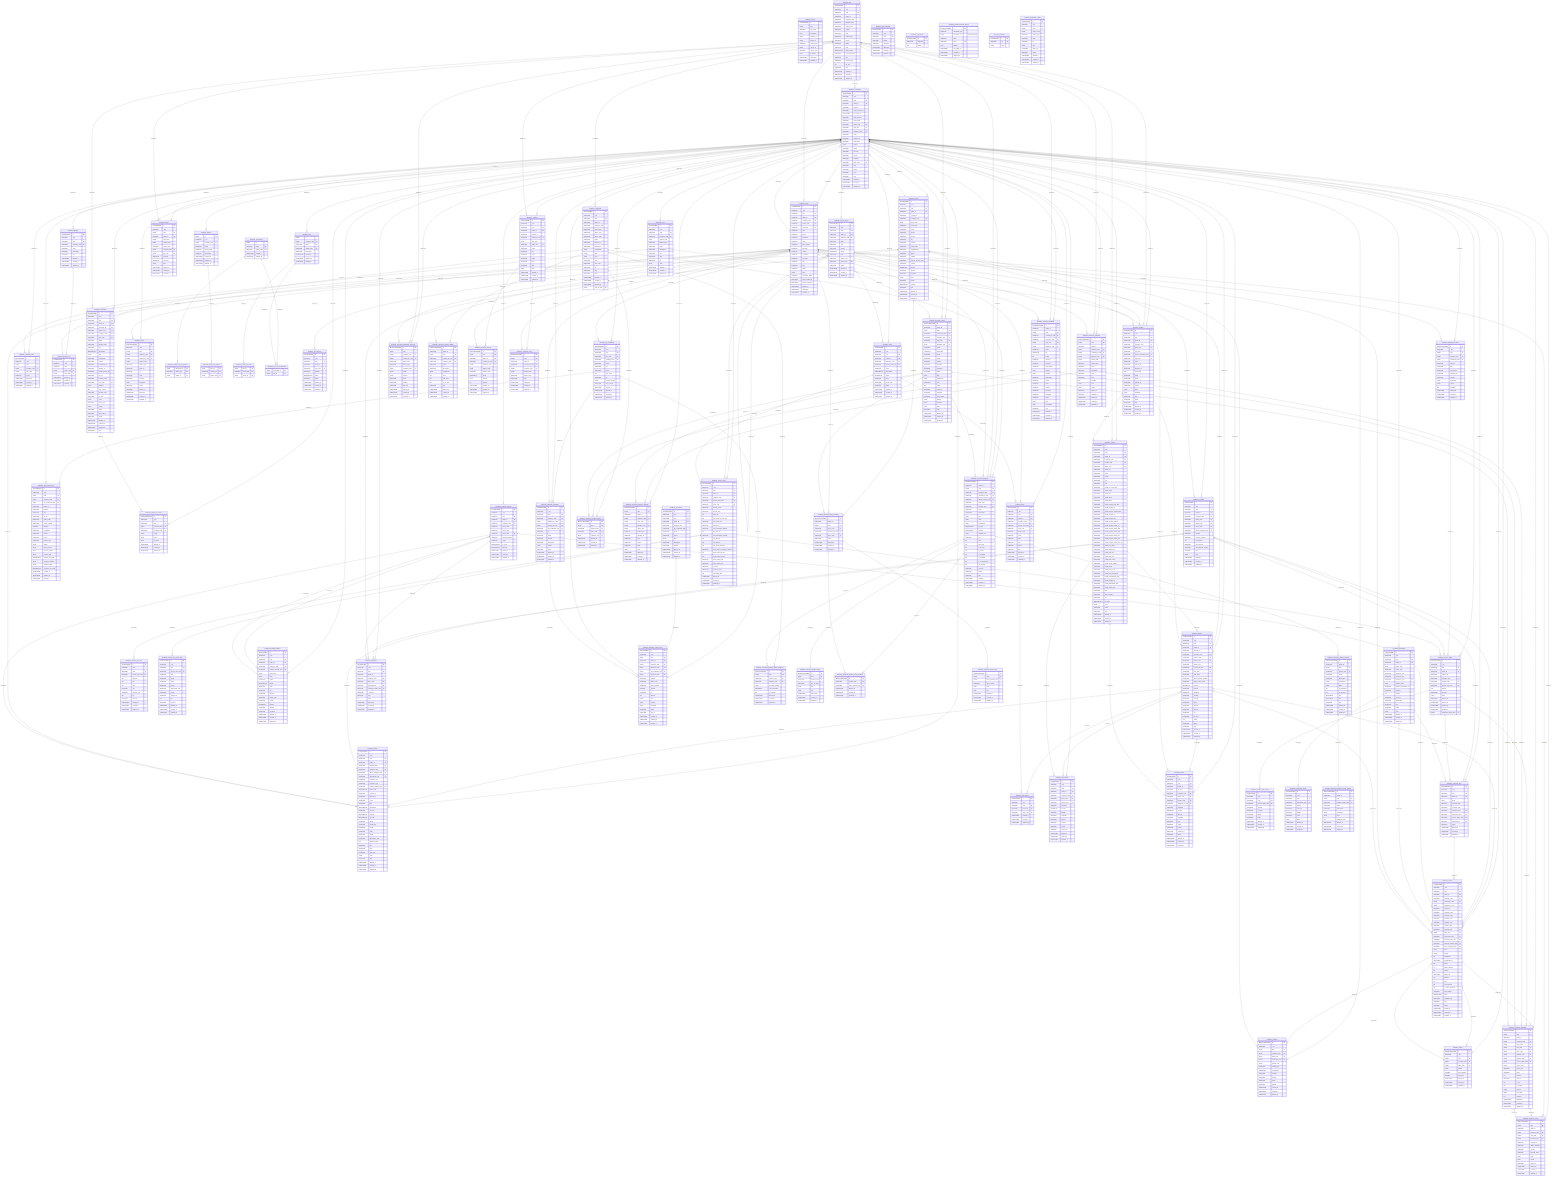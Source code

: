 erDiagram

  fleetbase_activity {
    INTUNSIGNED id PK
    CHAR uuid
    VARCHAR log_name
    TEXT description
    CHAR company_id
    CHAR subject_id
    VARCHAR subject_type
    CHAR causer_id
    VARCHAR causer_type
    TEXT properties
    TIMESTAMP created_at
    TIMESTAMP updated_at
  }

  fleetbase_api_credentials {
    INTUNSIGNED id PK
    VARCHAR _key
    VARCHAR uuid UK
    VARCHAR user_uuid FK
    VARCHAR company_uuid FK
    VARCHAR name
    VARCHAR key
    VARCHAR secret
    INT test_mode
    VARCHAR api
    JSON browser_origins
    DATETIME last_used_at
    DATETIME expires_at
    TIMESTAMP deleted_at
    TIMESTAMP created_at
    TIMESTAMP updated_at
  }

  fleetbase_api_events {
    INTUNSIGNED id PK
    VARCHAR _key
    VARCHAR uuid UK
    VARCHAR public_id UK
    VARCHAR company_uuid
    VARCHAR api_credential_uuid
    VARCHAR event
    VARCHAR source
    JSON data
    VARCHAR description
    VARCHAR method
    TIMESTAMP deleted_at
    TIMESTAMP created_at
    TIMESTAMP updated_at
  }

  fleetbase_api_request_logs {
    INTUNSIGNED id PK
    VARCHAR _key
    CHAR uuid UK
    CHAR company_uuid FK
    CHAR api_credential_uuid FK
    VARCHAR public_id
    VARCHAR method
    VARCHAR path
    VARCHAR full_url
    VARCHAR status_code
    VARCHAR reason_phrase
    DECIMAL duration
    VARCHAR ip_address
    VARCHAR version
    VARCHAR source
    VARCHAR content_type
    JSON related
    JSON query_params
    JSON request_headers
    JSON request_body
    MEDIUMTEXT request_raw_body
    JSON response_headers
    JSON response_body
    MEDIUMTEXT response_raw_body
    TIMESTAMP created_at
    TIMESTAMP updated_at
    TIMESTAMP deleted_at
  }

  fleetbase_categories {
    INTUNSIGNED id PK
    VARCHAR _key
    VARCHAR uuid UK
    VARCHAR public_id
    VARCHAR company_uuid
    VARCHAR parent_uuid
    VARCHAR owner_uuid
    VARCHAR owner_type
    VARCHAR name
    VARCHAR internal_id
    VARCHAR description
    JSON translations
    JSON tags
    JSON meta
    VARCHAR icon
    VARCHAR icon_color
    VARCHAR for
    VARCHAR slug
    VARCHAR order
    TIMESTAMP deleted_at
    TIMESTAMP created_at
    TIMESTAMP updated_at
    CHAR icon_file_uuid FK
  }

  fleetbase_companies {
    INTUNSIGNED id PK
    VARCHAR _key
    VARCHAR uuid UK
    VARCHAR public_id UK
    VARCHAR stripe_id
    VARCHAR stripe_connect_id
    TIMESTAMP trial_ends_at
    VARCHAR card_last_four
    VARCHAR card_brand
    VARCHAR owner_uuid FK
    VARCHAR logo_uuid FK
    VARCHAR backdrop_uuid FK
    VARCHAR name
    VARCHAR website_url
    VARCHAR description
    JSON options
    VARCHAR phone
    VARCHAR currency
    VARCHAR country
    VARCHAR timezone
    VARCHAR place_uuid FK
    VARCHAR plan
    VARCHAR status
    VARCHAR type
    VARCHAR slug
    TIMESTAMP deleted_at
    TIMESTAMP created_at
    TIMESTAMP updated_at
  }

  fleetbase_company_users {
    INTUNSIGNED id PK
    VARCHAR _key
    CHAR uuid UK
    CHAR company_uuid FK
    CHAR user_uuid FK
    VARCHAR status
    TIMESTAMP deleted_at
    TIMESTAMP created_at
    TIMESTAMP updated_at
  }

  fleetbase_contacts {
    INTUNSIGNED id PK
    VARCHAR _key
    VARCHAR uuid UK
    VARCHAR public_id UK
    VARCHAR internal_id
    VARCHAR company_uuid FK
    CHAR user_uuid
    VARCHAR photo_uuid FK
    VARCHAR name
    VARCHAR title
    VARCHAR email
    VARCHAR phone
    VARCHAR type
    VARCHAR slug
    JSON meta
    TIMESTAMP deleted_at
    TIMESTAMP created_at
    TIMESTAMP updated_at
  }

  fleetbase_drivers {
    INTUNSIGNED id PK
    VARCHAR _key
    VARCHAR uuid UK
    VARCHAR public_id UK
    VARCHAR internal_id
    VARCHAR company_uuid FK
    VARCHAR vehicle_uuid FK
    VARCHAR vendor_uuid FK
    VARCHAR vendor_type
    VARCHAR current_job_uuid FK
    VARCHAR user_uuid FK
    VARCHAR auth_token
    VARCHAR drivers_license_number
    VARCHAR signup_token_used
    GEOMETRY location
    VARCHAR latitude
    VARCHAR longitude
    VARCHAR heading
    VARCHAR bearing
    VARCHAR speed
    VARCHAR altitude
    VARCHAR country
    VARCHAR city
    VARCHAR currency
    INT online
    VARCHAR status
    VARCHAR slug
    TIMESTAMP deleted_at
    TIMESTAMP created_at
    TIMESTAMP updated_at
  }

  fleetbase_entities {
    INTUNSIGNED id PK
    VARCHAR _key
    VARCHAR uuid UK
    VARCHAR public_id UK
    VARCHAR payload_uuid FK
    VARCHAR company_uuid FK
    VARCHAR driver_assigned_uuid FK
    VARCHAR destination_uuid FK
    VARCHAR customer_uuid
    VARCHAR customer_type
    VARCHAR tracking_number_uuid FK
    MEDIUMTEXT photo_uuid
    VARCHAR _import_id
    VARCHAR internal_id
    VARCHAR name
    VARCHAR type
    MEDIUMTEXT description
    VARCHAR currency
    MEDIUMTEXT barcode
    MEDIUMTEXT qr_code
    VARCHAR weight
    VARCHAR weight_unit
    VARCHAR length
    VARCHAR width
    VARCHAR height
    VARCHAR dimensions_unit
    INT declared_value
    VARCHAR sku
    VARCHAR price
    VARCHAR sale_price
    JSON meta
    VARCHAR slug
    TIMESTAMP deleted_at
    TIMESTAMP created_at
    TIMESTAMP updated_at
  }

  fleetbase_extension_installs {
    BIGINTUNSIGNED id PK
    VARCHAR _key
    VARCHAR uuid UK
    CHAR extension_uuid FK
    VARCHAR company_uuid FK
    JSON config
    JSON meta
    JSON overwrite
    TIMESTAMP deleted_at
    TIMESTAMP created_at
    TIMESTAMP updated_at
  }

  fleetbase_extensions {
    INTUNSIGNED id PK
    VARCHAR _key
    VARCHAR uuid UK
    VARCHAR public_id UK
    VARCHAR extension_id UK
    VARCHAR author_uuid FK
    VARCHAR category_uuid FK
    VARCHAR type_uuid FK
    VARCHAR name
    VARCHAR display_name
    VARCHAR key
    MEDIUMTEXT description
    JSON tags
    VARCHAR namespace
    VARCHAR version
    VARCHAR component_url
    VARCHAR website_url
    VARCHAR privacy_policy_url
    VARCHAR tos_url
    VARCHAR contact_email
    VARCHAR icon_uuid FK
    JSON domains
    BIT core_service
    VARCHAR internal_route
    VARCHAR fa_icon
    JSON meta
    VARCHAR meta_type
    JSON config
    VARCHAR secret
    VARCHAR client_token
    VARCHAR status
    TIMESTAMP deleted_at
    TIMESTAMP created_at
    TIMESTAMP updated_at
    VARCHAR slug
  }

  fleetbase_files {
    INTUNSIGNED id PK
    VARCHAR _key
    VARCHAR uuid UK
    VARCHAR public_id
    VARCHAR company_uuid
    VARCHAR uploader_uuid
    VARCHAR subject_uuid
    VARCHAR caption
    LONGTEXT path
    VARCHAR subject_type
    VARCHAR bucket
    VARCHAR folder
    VARCHAR etag
    MEDIUMTEXT data_params
    VARCHAR original_filename
    VARCHAR type
    VARCHAR content_type
    INT file_size
    VARCHAR slug
    TIMESTAMP deleted_at
    TIMESTAMP created_at
    TIMESTAMP updated_at
  }

  fleetbase_fleet_drivers {
    INTUNSIGNED id PK
    VARCHAR _key
    VARCHAR uuid UK
    VARCHAR fleet_uuid FK
    VARCHAR driver_uuid FK
    TIMESTAMP deleted_at
    TIMESTAMP created_at
    TIMESTAMP updated_at
  }

  fleetbase_fleets {
    INTUNSIGNED id PK
    VARCHAR _key
    VARCHAR uuid UK
    VARCHAR public_id UK
    VARCHAR company_uuid FK
    VARCHAR service_area_uuid FK
    VARCHAR zone_uuid FK
    VARCHAR image_uuid
    VARCHAR name
    VARCHAR color
    VARCHAR task
    VARCHAR status
    VARCHAR slug
    TIMESTAMP deleted_at
    TIMESTAMP created_at
    TIMESTAMP updated_at
  }

  fleetbase_fuel_reports {
    INTUNSIGNED id PK
    VARCHAR _key
    VARCHAR uuid UK
    VARCHAR public_id UK
    VARCHAR company_uuid FK
    VARCHAR driver_uuid FK
    VARCHAR vehicle_uuid FK
    VARCHAR odometer
    GEOMETRY location
    VARCHAR latitude
    VARCHAR longitude
    VARCHAR amount
    VARCHAR currency
    VARCHAR volume
    VARCHAR metric_unit
    TIMESTAMP deleted_at
    TIMESTAMP created_at
    TIMESTAMP updated_at
  }

  fleetbase_group_users {
    INTUNSIGNED id PK
    VARCHAR _key
    VARCHAR uuid UK
    CHAR group_uuid FK
    CHAR user_uuid FK
    TIMESTAMP deleted_at
    TIMESTAMP created_at
    TIMESTAMP updated_at
  }

  fleetbase_groups {
    INTUNSIGNED id PK
    VARCHAR _key
    VARCHAR uuid UK
    VARCHAR company_uuid FK
    VARCHAR name
    VARCHAR description
    VARCHAR slug
    TIMESTAMP deleted_at
    TIMESTAMP created_at
    TIMESTAMP updated_at
  }

  fleetbase_integrated_vendors {
    BIGINTUNSIGNED id PK
    VARCHAR _key
    CHAR uuid UK
    CHAR company_uuid FK
    CHAR created_by_uuid FK
    VARCHAR public_id
    VARCHAR host
    VARCHAR namespace
    VARCHAR webhook_url
    VARCHAR provider
    JSON credentials
    JSON options
    BIT sandbox
    TIMESTAMP deleted_at
    TIMESTAMP created_at
    TIMESTAMP updated_at
  }

  fleetbase_invites {
    BIGINTUNSIGNED id PK
    VARCHAR _key
    CHAR uuid UK
    CHAR company_uuid FK
    CHAR created_by_uuid FK
    CHAR subject_uuid
    VARCHAR subject_type
    VARCHAR public_id
    VARCHAR uri
    VARCHAR code
    VARCHAR protocol
    JSON recipients
    VARCHAR reason
    DATETIME expires_at
    TIMESTAMP deleted_at
    TIMESTAMP created_at
    TIMESTAMP updated_at
  }

  fleetbase_issues {
    INTUNSIGNED id PK
    VARCHAR _key
    VARCHAR uuid UK
    VARCHAR public_id UK
    VARCHAR issue_id UK
    VARCHAR company_uuid FK
    VARCHAR driver_uuid FK
    VARCHAR vehicle_uuid FK
    VARCHAR assigned_to_uuid FK
    VARCHAR odometer
    GEOMETRY location
    VARCHAR latitude
    VARCHAR longitude
    VARCHAR type
    VARCHAR report
    VARCHAR priority
    DATETIME resolved_at
    VARCHAR status
    TIMESTAMP deleted_at
    TIMESTAMP created_at
    TIMESTAMP updated_at
  }

  fleetbase_login_attempts {
    INTUNSIGNED id PK
    VARCHAR _key
    VARCHAR uuid UK
    VARCHAR identity
    VARCHAR password
    TIMESTAMP deleted_at
    TIMESTAMP created_at
    TIMESTAMP updated_at
  }

  fleetbase_migrations {
    INTUNSIGNED id PK
    VARCHAR migration
    INT batch
  }

  fleetbase_model_has_permissions {
    CHAR permission_id PK
    VARCHAR model_type PK
    CHAR model_id PK
  }

  fleetbase_model_has_policies {
    CHAR policy_id PK
    VARCHAR model_type PK
    CHAR model_uuid PK
  }

  fleetbase_model_has_roles {
    CHAR role_id PK
    VARCHAR model_type PK
    CHAR model_id PK
  }

  fleetbase_orders {
    INTUNSIGNED id PK
    VARCHAR _key
    VARCHAR uuid UK
    VARCHAR public_id UK
    VARCHAR company_uuid FK
    CHAR created_by_uuid FK
    CHAR updated_by_uuid FK
    VARCHAR internal_id
    VARCHAR customer_uuid
    VARCHAR customer_type
    VARCHAR facilitator_uuid
    VARCHAR facilitator_type
    VARCHAR session_uuid
    VARCHAR payload_uuid FK
    CHAR route_uuid FK
    VARCHAR transaction_uuid FK
    VARCHAR purchase_rate_uuid FK
    VARCHAR tracking_number_uuid FK
    VARCHAR driver_assigned_uuid FK
    JSON meta
    JSON options
    BIT dispatched
    DATETIME dispatched_at
    BIT adhoc
    INT adhoc_distance
    BIT started
    DATETIME started_at
    INT distance
    INT time
    BIT pod_required
    BIT is_route_optimized
    VARCHAR pod_method
    MEDIUMTEXT notes
    DATETIME scheduled_at
    VARCHAR type
    VARCHAR status
    TIMESTAMP deleted_at
    TIMESTAMP created_at
    TIMESTAMP updated_at
  }

  fleetbase_payloads {
    INTUNSIGNED id PK
    VARCHAR _key
    VARCHAR uuid UK
    VARCHAR public_id UK
    VARCHAR company_uuid FK
    VARCHAR pickup_uuid FK
    VARCHAR dropoff_uuid FK
    VARCHAR return_uuid FK
    VARCHAR current_waypoint_uuid FK
    VARCHAR provider
    VARCHAR payment_method
    INT cod_amount
    VARCHAR cod_currency
    VARCHAR cod_payment_method
    VARCHAR type
    JSON meta
    TIMESTAMP deleted_at
    TIMESTAMP created_at
    TIMESTAMP updated_at
  }

  fleetbase_permissions {
    CHAR id
    VARCHAR name UK
    VARCHAR guard_name UK
    TIMESTAMP created_at
    TIMESTAMP updated_at
  }

  fleetbase_personal_access_tokens {
    BIGINTUNSIGNED id PK
    VARCHAR tokenable_type
    CHAR tokenable_id "(DC2Type:guid)"
    VARCHAR name
    VARCHAR token UK
    TEXT abilities
    TIMESTAMP last_used_at
    TIMESTAMP created_at
    TIMESTAMP updated_at
  }

  fleetbase_places {
    INTUNSIGNED id PK
    VARCHAR _key
    VARCHAR uuid UK
    VARCHAR public_id UK
    VARCHAR _import_id
    VARCHAR company_uuid FK
    CHAR owner_uuid
    VARCHAR owner_type
    VARCHAR name
    VARCHAR street1
    VARCHAR street2
    VARCHAR city
    VARCHAR province
    VARCHAR postal_code
    VARCHAR neighborhood
    VARCHAR district
    VARCHAR building
    VARCHAR security_access_code
    VARCHAR country
    GEOMETRY location
    VARCHAR latitude
    VARCHAR longitude
    JSON meta
    VARCHAR phone
    MEDIUMTEXT remarks
    VARCHAR type
    TIMESTAMP deleted_at
    TIMESTAMP created_at
    TIMESTAMP updated_at
  }

  fleetbase_policies {
    CHAR id PK
    VARCHAR _key
    CHAR company_uuid FK
    VARCHAR name
    VARCHAR guard_name
    VARCHAR description
    TIMESTAMP created_at
    TIMESTAMP updated_at
    TIMESTAMP deleted_at
  }

  fleetbase_positions {
    BIGINTUNSIGNED id PK
    VARCHAR _key
    CHAR uuid UK
    CHAR company_uuid FK
    CHAR order_uuid FK
    CHAR destination_uuid FK
    CHAR subject_uuid
    VARCHAR subject_type
    GEOMETRY coordinates
    VARCHAR heading
    VARCHAR bearing
    VARCHAR speed
    VARCHAR altitude
    TIMESTAMP created_at
    TIMESTAMP updated_at
    TIMESTAMP deleted_at
  }

  fleetbase_proofs {
    INTUNSIGNED id PK
    VARCHAR _key
    CHAR uuid UK
    VARCHAR public_id UK
    CHAR order_uuid
    CHAR subject_uuid
    VARCHAR subject_type
    CHAR company_uuid FK
    CHAR file_uuid FK
    LONGTEXT remarks
    LONGTEXT raw_data
    JSON data
    TIMESTAMP deleted_at
    TIMESTAMP created_at
    TIMESTAMP updated_at
  }

  fleetbase_purchase_rates {
    INTUNSIGNED id PK
    VARCHAR _key
    VARCHAR uuid UK
    VARCHAR public_id UK
    JSON meta
    VARCHAR customer_uuid
    VARCHAR customer_type
    VARCHAR company_uuid FK
    VARCHAR transaction_uuid FK
    VARCHAR service_quote_uuid FK
    VARCHAR payload_uuid FK
    VARCHAR status
    TIMESTAMP deleted_at
    TIMESTAMP created_at
    TIMESTAMP updated_at
  }

  fleetbase_role_has_permissions {
    CHAR permission_id PK
    CHAR role_id PK
  }

  fleetbase_roles {
    CHAR id
    CHAR company_uuid FK
    VARCHAR name UK
    VARCHAR guard_name UK
    VARCHAR description
    TIMESTAMP created_at
    TIMESTAMP updated_at
    TIMESTAMP deleted_at
  }

  fleetbase_routes {
    BIGINTUNSIGNED id PK
    VARCHAR _key
    CHAR uuid UK
    CHAR company_uuid FK
    CHAR order_uuid FK
    JSON details
    DOUBLE total_distance
    DOUBLE total_time
    TIMESTAMP deleted_at
    TIMESTAMP created_at
    TIMESTAMP updated_at
  }

  fleetbase_service_areas {
    INTUNSIGNED id PK
    VARCHAR _key
    VARCHAR uuid UK
    VARCHAR public_id UK
    VARCHAR company_uuid FK
    VARCHAR name
    VARCHAR type
    VARCHAR country
    GEOMETRY border
    VARCHAR color
    VARCHAR stroke_color
    VARCHAR parent_uuid FK
    VARCHAR status
    TIMESTAMP deleted_at
    TIMESTAMP created_at
    TIMESTAMP updated_at
  }

  fleetbase_service_quote_items {
    INTUNSIGNED id PK
    VARCHAR _key
    VARCHAR uuid UK
    VARCHAR service_quote_uuid FK
    VARCHAR amount
    VARCHAR currency
    VARCHAR details
    VARCHAR code
    TIMESTAMP deleted_at
    TIMESTAMP created_at
    TIMESTAMP updated_at
  }

  fleetbase_service_quotes {
    INTUNSIGNED id PK
    VARCHAR _key
    VARCHAR uuid UK
    VARCHAR public_id UK
    VARCHAR request_id
    VARCHAR company_uuid FK
    VARCHAR payload_uuid FK
    VARCHAR service_rate_uuid FK
    INT amount
    VARCHAR currency
    JSON meta
    VARCHAR expired_at
    TIMESTAMP deleted_at
    TIMESTAMP created_at
    TIMESTAMP updated_at
    CHAR integrated_vendor_uuid FK
  }

  fleetbase_service_rate_fees {
    INTUNSIGNED id PK
    VARCHAR _key
    VARCHAR uuid UK
    VARCHAR service_rate_uuid FK
    INT distance
    INT min
    INT max
    VARCHAR unit
    VARCHAR distance_unit
    INT fee
    VARCHAR currency
    TIMESTAMP deleted_at
    TIMESTAMP created_at
    TIMESTAMP updated_at
  }

  fleetbase_service_rate_parcel_fees {
    INTUNSIGNED id PK
    VARCHAR _key
    VARCHAR uuid UK
    VARCHAR service_rate_uuid FK
    VARCHAR size
    VARCHAR length
    VARCHAR width
    VARCHAR height
    VARCHAR dimensions_unit
    VARCHAR weight
    VARCHAR weight_unit
    INT fee
    VARCHAR currency
    TIMESTAMP deleted_at
    TIMESTAMP created_at
    TIMESTAMP updated_at
  }

  fleetbase_service_rates {
    INTUNSIGNED id PK
    VARCHAR _key
    VARCHAR uuid UK
    VARCHAR public_id UK
    VARCHAR company_uuid FK
    VARCHAR service_area_uuid FK
    VARCHAR zone_uuid FK
    VARCHAR service_name
    VARCHAR service_type
    INT base_fee
    INT per_meter_flat_rate_fee
    VARCHAR per_meter_unit
    VARCHAR algorithm
    VARCHAR rate_calculation_method
    INT has_cod_fee
    VARCHAR cod_calculation_method
    INT cod_flat_fee
    INT cod_percent
    INT has_peak_hours_fee
    VARCHAR peak_hours_calculation_method
    INT peak_hours_flat_fee
    INT peak_hours_percent
    VARCHAR peak_hours_start
    VARCHAR peak_hours_end
    VARCHAR currency
    VARCHAR duration_terms
    INT estimated_days
    TIMESTAMP deleted_at
    TIMESTAMP created_at
    TIMESTAMP updated_at
  }

  fleetbase_settings {
    INTUNSIGNED id PK
    VARCHAR key UK
    JSON value
  }

  fleetbase_tracking_numbers {
    INTUNSIGNED id PK
    VARCHAR _key
    VARCHAR uuid UK
    VARCHAR public_id UK
    VARCHAR company_uuid FK
    VARCHAR owner_uuid
    VARCHAR owner_type
    VARCHAR status_uuid FK
    VARCHAR tracking_number
    VARCHAR region
    MEDIUMTEXT qr_code
    MEDIUMTEXT barcode
    TIMESTAMP deleted_at
    TIMESTAMP created_at
    TIMESTAMP updated_at
  }

  fleetbase_tracking_statuses {
    INTUNSIGNED id PK
    VARCHAR _key
    VARCHAR uuid UK
    VARCHAR public_id UK
    VARCHAR company_uuid FK
    VARCHAR tracking_number_uuid FK
    CHAR proof_uuid
    JSON meta
    VARCHAR status
    MEDIUMTEXT details
    VARCHAR code
    VARCHAR city
    VARCHAR province
    VARCHAR postal_code
    VARCHAR country
    GEOMETRY location
    VARCHAR latitude
    VARCHAR longitude
    TIMESTAMP deleted_at
    TIMESTAMP created_at
    TIMESTAMP updated_at
  }

  fleetbase_transaction_items {
    INTUNSIGNED id PK
    VARCHAR _key
    VARCHAR uuid UK
    VARCHAR transaction_uuid FK
    VARCHAR amount
    VARCHAR currency
    VARCHAR details
    VARCHAR code
    JSON meta
    TIMESTAMP deleted_at
    TIMESTAMP created_at
    TIMESTAMP updated_at
  }

  fleetbase_transactions {
    INTUNSIGNED id PK
    VARCHAR _key
    VARCHAR uuid UK
    VARCHAR public_id UK
    CHAR owner_uuid
    VARCHAR owner_type
    VARCHAR customer_uuid
    VARCHAR customer_type
    VARCHAR company_uuid FK
    CHAR gateway_uuid
    VARCHAR gateway_transaction_id
    VARCHAR gateway
    INT amount
    VARCHAR currency
    VARCHAR description
    VARCHAR type
    VARCHAR status
    JSON meta
    TIMESTAMP deleted_at
    TIMESTAMP created_at
    TIMESTAMP updated_at
  }

  fleetbase_types {
    INTUNSIGNED id PK
    VARCHAR _key
    VARCHAR uuid UK
    VARCHAR company_uuid FK
    CHAR subject_uuid
    VARCHAR subject_type
    VARCHAR name
    VARCHAR description
    VARCHAR key
    VARCHAR slug
    VARCHAR for
    JSON meta
    TIMESTAMP deleted_at
    TIMESTAMP created_at
    TIMESTAMP updated_at
  }

  fleetbase_user_devices {
    INTUNSIGNED id PK
    VARCHAR _key
    VARCHAR uuid UK
    VARCHAR public_id
    VARCHAR user_uuid FK
    VARCHAR platform
    MEDIUMTEXT token
    VARCHAR status
    TIMESTAMP deleted_at
    TIMESTAMP created_at
    TIMESTAMP updated_at
  }

  fleetbase_users {
    INTUNSIGNED id PK
    VARCHAR _key
    VARCHAR uuid UK
    VARCHAR public_id UK
    VARCHAR company_uuid FK
    VARCHAR avatar_uuid FK
    VARCHAR username UK
    VARCHAR email
    VARCHAR phone
    VARCHAR password
    VARCHAR name
    VARCHAR date_of_birth
    VARCHAR timezone
    VARCHAR country
    VARCHAR ip_address
    VARCHAR last_login
    VARCHAR slug
    VARCHAR type
    VARCHAR status
    JSON meta
    VARCHAR remember_token
    DATETIME email_verified_at
    DATETIME phone_verified_at
    TIMESTAMP deleted_at
    TIMESTAMP created_at
    TIMESTAMP updated_at
  }

  fleetbase_vehicles {
    INTUNSIGNED id PK
    VARCHAR _key
    VARCHAR uuid UK
    VARCHAR public_id UK
    VARCHAR company_uuid FK
    VARCHAR vendor_uuid FK
    VARCHAR photo_uuid FK
    VARCHAR avatar_url
    VARCHAR make
    VARCHAR model
    VARCHAR year
    VARCHAR trim
    VARCHAR model_0_to_100_kph
    VARCHAR model_body
    VARCHAR model_co2
    VARCHAR model_doors
    VARCHAR model_drive
    VARCHAR model_engine_bore_mm
    VARCHAR model_engine_cc
    VARCHAR model_engine_compression
    VARCHAR model_engine_cyl
    VARCHAR model_engine_fuel
    VARCHAR model_engine_position
    VARCHAR model_engine_power_ps
    VARCHAR model_engine_power_rpm
    VARCHAR model_engine_stroke_mm
    VARCHAR model_engine_torque_nm
    VARCHAR model_engine_torque_rpm
    VARCHAR model_engine_valves_per_cyl
    VARCHAR model_fuel_cap_l
    VARCHAR model_length_mm
    VARCHAR model_lkm_city
    VARCHAR model_lkm_hwy
    VARCHAR model_lkm_mixed
    VARCHAR model_make_display
    VARCHAR model_seats
    VARCHAR model_sold_in_us
    VARCHAR model_top_speed_kph
    VARCHAR model_transmission_type
    VARCHAR model_weight_kg
    VARCHAR model_wheelbase_mm
    VARCHAR model_width_mm
    VARCHAR type
    VARCHAR plate_number
    VARCHAR vin
    MEDIUMTEXT vin_data
    JSON meta
    VARCHAR status
    VARCHAR slug
    TIMESTAMP deleted_at
    TIMESTAMP created_at
    TIMESTAMP updated_at
  }

  fleetbase_vendors {
    INTUNSIGNED id PK
    VARCHAR _key
    VARCHAR uuid UK
    VARCHAR public_id UK
    VARCHAR company_uuid FK
    VARCHAR place_uuid FK
    VARCHAR type_uuid FK
    VARCHAR connect_company_uuid FK
    VARCHAR logo_uuid FK
    VARCHAR name
    VARCHAR internal_id
    VARCHAR business_id
    INT connected
    VARCHAR email
    VARCHAR phone
    VARCHAR website_url
    VARCHAR country
    JSON meta
    JSON callbacks
    VARCHAR type
    VARCHAR status
    VARCHAR slug
    TIMESTAMP deleted_at
    TIMESTAMP created_at
    TIMESTAMP updated_at
  }

  fleetbase_verification_codes {
    INTUNSIGNED id PK
    VARCHAR _key
    CHAR uuid UK
    CHAR subject_uuid
    VARCHAR subject_type
    VARCHAR code
    VARCHAR for
    JSON meta
    DATETIME expires_at
    VARCHAR status
    TIMESTAMP deleted_at
    TIMESTAMP created_at
    TIMESTAMP updated_at
  }

  fleetbase_waypoints {
    INTUNSIGNED id PK
    VARCHAR _key
    VARCHAR uuid UK
    VARCHAR public_id
    VARCHAR company_uuid FK
    VARCHAR place_uuid FK
    VARCHAR payload_uuid FK
    VARCHAR tracking_number_uuid FK
    VARCHAR _import_id
    VARCHAR type
    INT order
    TIMESTAMP deleted_at
    TIMESTAMP created_at
    TIMESTAMP updated_at
  }

  fleetbase_webhook_endpoints {
    INTUNSIGNED id PK
    VARCHAR _key
    VARCHAR uuid UK
    VARCHAR company_uuid FK
    CHAR updated_by_uuid FK
    CHAR created_by_uuid FK
    VARCHAR api_credential_uuid FK
    VARCHAR url
    VARCHAR mode
    VARCHAR version
    VARCHAR description
    JSON events
    VARCHAR status
    TIMESTAMP deleted_at
    TIMESTAMP created_at
    TIMESTAMP updated_at
  }

  fleetbase_webhook_request_logs {
    INTUNSIGNED id PK
    VARCHAR _key
    CHAR uuid UK
    VARCHAR public_id UK
    CHAR company_uuid FK
    CHAR webhook_uuid FK
    CHAR api_credential_uuid FK
    CHAR api_event_uuid FK
    VARCHAR method
    VARCHAR status_code
    VARCHAR reason_phrase
    DECIMAL duration
    VARCHAR url
    INT attempt
    JSON meta
    JSON headers
    JSON response
    VARCHAR status
    DATETIME sent_at
    TIMESTAMP created_at
    TIMESTAMP updated_at
    TIMESTAMP deleted_at
  }

  fleetbase_zones {
    INTUNSIGNED id PK
    VARCHAR _key
    VARCHAR uuid UK
    VARCHAR public_id UK
    VARCHAR company_uuid FK
    VARCHAR service_area_uuid FK
    VARCHAR name
    MEDIUMTEXT description
    GEOMETRY border
    VARCHAR color
    VARCHAR stroke_color
    VARCHAR status
    TIMESTAMP deleted_at
    TIMESTAMP created_at
    TIMESTAMP updated_at
  }

  fleetbase_storefront_carts {
    BIGINTUNSIGNED id PK
    CHAR uuid UK
    VARCHAR public_id
    CHAR company_uuid FK
    CHAR user_uuid FK
    CHAR checkout_uuid FK
    VARCHAR customer_id
    VARCHAR unique_identifier
    VARCHAR currency
    VARCHAR discount_code
    JSON items
    JSON events
    DATETIME expires_at
    TIMESTAMP deleted_at
    TIMESTAMP created_at
    TIMESTAMP updated_at
  }

  fleetbase_storefront_checkouts {
    BIGINTUNSIGNED id PK
    CHAR uuid UK
    VARCHAR public_id
    CHAR company_uuid FK
    CHAR order_uuid FK
    CHAR cart_uuid FK
    CHAR store_uuid FK
    CHAR network_uuid FK
    CHAR gateway_uuid FK
    CHAR service_quote_uuid FK
    CHAR owner_uuid
    VARCHAR owner_type
    VARCHAR token
    INT amount
    VARCHAR currency
    BIT is_cod
    BIT is_pickup
    JSON options
    JSON cart_state
    BIT captured
    TIMESTAMP deleted_at
    TIMESTAMP created_at
    TIMESTAMP updated_at
  }

  fleetbase_storefront_gateways {
    BIGINTUNSIGNED id PK
    CHAR uuid UK
    VARCHAR public_id
    CHAR company_uuid FK
    CHAR created_by_uuid FK
    CHAR logo_file_uuid FK
    CHAR owner_uuid
    VARCHAR owner_type
    VARCHAR name
    VARCHAR description
    VARCHAR code
    VARCHAR type
    BIT sandbox
    JSON meta
    JSON config
    VARCHAR return_url
    VARCHAR callback_url
    TIMESTAMP deleted_at
    TIMESTAMP created_at
    TIMESTAMP updated_at
  }

  fleetbase_storefront_network_stores {
    BIGINTUNSIGNED id PK
    CHAR uuid UK
    VARCHAR network_uuid FK
    VARCHAR store_uuid FK
    CHAR category_uuid FK
    TIMESTAMP deleted_at
    TIMESTAMP created_at
    TIMESTAMP updated_at
  }

  fleetbase_storefront_networks {
    BIGINTUNSIGNED id PK
    VARCHAR public_id
    CHAR uuid UK
    VARCHAR created_by_uuid FK
    VARCHAR company_uuid FK
    CHAR logo_uuid FK
    CHAR backdrop_uuid FK
    VARCHAR name
    LONGTEXT key
    BIT online
    VARCHAR currency
    VARCHAR timezone
    VARCHAR pod_method
    JSON options
    JSON alertable
    VARCHAR description
    VARCHAR phone
    VARCHAR email
    VARCHAR website
    VARCHAR facebook
    VARCHAR instagram
    VARCHAR twitter
    JSON tags
    JSON translations
    VARCHAR slug
    TIMESTAMP deleted_at
    TIMESTAMP created_at
    TIMESTAMP updated_at
  }

  fleetbase_storefront_notification_channels {
    BIGINTUNSIGNED id PK
    CHAR uuid
    CHAR company_uuid FK
    CHAR created_by_uuid FK
    VARCHAR owner_uuid
    VARCHAR owner_type
    CHAR certificate_uuid FK
    JSON config
    JSON options
    VARCHAR name
    VARCHAR scheme
    VARCHAR app_key
    TIMESTAMP deleted_at
    TIMESTAMP created_at
    TIMESTAMP updated_at
  }

  fleetbase_storefront_payment_methods {
    BIGINTUNSIGNED id PK
    CHAR uuid UK
    VARCHAR public_id
    CHAR company_uuid FK
    CHAR store_uuid FK
    CHAR gateway_uuid FK
    CHAR owner_uuid
    VARCHAR owner_type
    VARCHAR gateway_id
    VARCHAR type
    VARCHAR brand
    VARCHAR last4
    JSON meta
    TIMESTAMP deleted_at
    TIMESTAMP created_at
    TIMESTAMP updated_at
  }

  fleetbase_storefront_product_addon_categories {
    BIGINTUNSIGNED id PK
    CHAR uuid UK
    VARCHAR product_uuid FK
    VARCHAR category_uuid FK
    JSON excluded_addons
    MEDIUMINT max_selectable
    BIT is_required
    TIMESTAMP deleted_at
    TIMESTAMP created_at
    TIMESTAMP updated_at
  }

  fleetbase_storefront_product_addons {
    BIGINTUNSIGNED id PK
    VARCHAR public_id
    CHAR uuid UK
    VARCHAR created_by_uuid FK
    VARCHAR category_uuid FK
    VARCHAR name
    VARCHAR description
    JSON translations
    INT price
    INT sale_price
    BIT is_on_sale
    VARCHAR slug
    TIMESTAMP deleted_at
    TIMESTAMP created_at
    TIMESTAMP updated_at
  }

  fleetbase_storefront_product_hours {
    BIGINTUNSIGNED id PK
    CHAR uuid UK
    VARCHAR product_uuid FK
    VARCHAR day_of_week
    TIME start
    TIME end
    TIMESTAMP deleted_at
    TIMESTAMP created_at
    TIMESTAMP updated_at
  }

  fleetbase_storefront_product_store_locations {
    BIGINTUNSIGNED id PK
    VARCHAR product_uuid FK
    VARCHAR store_location_uuid FK
    TIMESTAMP deleted_at
    TIMESTAMP created_at
    TIMESTAMP updated_at
  }

  fleetbase_storefront_product_variant_options {
    BIGINTUNSIGNED id PK
    VARCHAR public_id
    CHAR uuid UK
    VARCHAR product_variant_uuid FK
    VARCHAR name
    VARCHAR description
    JSON translations
    JSON meta
    INT additional_cost
    TIMESTAMP deleted_at
    TIMESTAMP created_at
    TIMESTAMP updated_at
  }

  fleetbase_storefront_product_variants {
    BIGINTUNSIGNED id PK
    VARCHAR public_id
    CHAR uuid UK
    VARCHAR product_uuid FK
    VARCHAR name
    VARCHAR description
    JSON translations
    JSON meta
    BIT is_multiselect
    BIT is_required
    MEDIUMINT min
    MEDIUMINT max
    VARCHAR slug
    TIMESTAMP deleted_at
    TIMESTAMP created_at
    TIMESTAMP updated_at
  }

  fleetbase_storefront_products {
    BIGINTUNSIGNED id PK
    VARCHAR public_id
    CHAR uuid UK
    VARCHAR company_uuid FK
    VARCHAR created_by_uuid FK
    VARCHAR primary_image_uuid FK
    VARCHAR store_uuid FK
    VARCHAR category_uuid FK
    VARCHAR name
    LONGTEXT description
    JSON tags
    JSON meta
    JSON translations
    MEDIUMTEXT qr_code
    MEDIUMTEXT barcode
    JSON youtube_urls
    VARCHAR sku
    INT price
    INT sale_price
    BIT is_on_sale
    BIT is_service
    BIT is_bookable
    BIT is_available
    BIT is_recommended
    BIT can_pickup
    VARCHAR currency
    VARCHAR status
    VARCHAR slug
    TIMESTAMP deleted_at
    TIMESTAMP created_at
    TIMESTAMP updated_at
  }

  fleetbase_storefront_reviews {
    BIGINTUNSIGNED id PK
    CHAR uuid UK
    VARCHAR public_id UK
    VARCHAR created_by_uuid FK
    CHAR customer_uuid FK
    CHAR subject_uuid
    VARCHAR subject_type
    MEDIUMINT rating
    TEXT content
    BIT rejected
    TIMESTAMP deleted_at
    TIMESTAMP created_at
    TIMESTAMP updated_at
  }

  fleetbase_storefront_store_hours {
    BIGINTUNSIGNED id PK
    CHAR uuid UK
    CHAR store_location_uuid FK
    VARCHAR day_of_week
    TIME start
    TIME end
    TIMESTAMP deleted_at
    TIMESTAMP created_at
    TIMESTAMP updated_at
  }

  fleetbase_storefront_store_locations {
    BIGINTUNSIGNED id PK
    VARCHAR public_id
    CHAR uuid UK
    VARCHAR store_uuid FK
    VARCHAR created_by_uuid FK
    VARCHAR place_uuid FK
    VARCHAR name
    TIMESTAMP deleted_at
    TIMESTAMP created_at
    TIMESTAMP updated_at
  }

  fleetbase_storefront_stores {
    BIGINTUNSIGNED id PK
    VARCHAR public_id
    CHAR uuid UK
    VARCHAR created_by_uuid FK
    VARCHAR company_uuid FK
    VARCHAR logo_uuid FK
    CHAR backdrop_uuid FK
    VARCHAR name
    LONGTEXT description
    VARCHAR phone
    VARCHAR email
    VARCHAR website
    VARCHAR facebook
    VARCHAR instagram
    VARCHAR twitter
    JSON tags
    JSON translations
    LONGTEXT key
    BIT online
    VARCHAR currency
    VARCHAR timezone
    VARCHAR pod_method
    JSON options
    JSON alertable
    JSON meta
    VARCHAR slug
    TIMESTAMP deleted_at
    TIMESTAMP created_at
    TIMESTAMP updated_at
  }

  fleetbase_storefront_votes {
    BIGINTUNSIGNED id PK
    CHAR uuid UK
    VARCHAR public_id UK
    VARCHAR created_by_uuid FK
    CHAR customer_uuid FK
    CHAR subject_uuid
    VARCHAR subject_type
    VARCHAR type
    TIMESTAMP deleted_at
    TIMESTAMP created_at
    TIMESTAMP updated_at
  }

  fleetbase_api_credentials ||--o{ fleetbase_api_request_logs : "foreign key"
  fleetbase_api_credentials ||--o{ fleetbase_webhook_endpoints : "foreign key"
  fleetbase_api_credentials ||--o{ fleetbase_webhook_request_logs : "foreign key"
  fleetbase_api_events ||--o{ fleetbase_webhook_request_logs : "foreign key"
  fleetbase_categories ||--o{ fleetbase_extensions : "foreign key"
  fleetbase_categories ||--o{ fleetbase_storefront_network_stores : "foreign key"
  fleetbase_categories ||--o{ fleetbase_storefront_product_addon_categories : "foreign key"
  fleetbase_categories ||--o{ fleetbase_storefront_product_addons : "foreign key"
  fleetbase_categories ||--o{ fleetbase_storefront_products : "foreign key"
  fleetbase_companies ||--o{ fleetbase_api_credentials : "foreign key"
  fleetbase_companies ||--o{ fleetbase_api_request_logs : "foreign key"
  fleetbase_companies ||--o{ fleetbase_company_users : "foreign key"
  fleetbase_companies ||--o{ fleetbase_contacts : "foreign key"
  fleetbase_companies ||--o{ fleetbase_drivers : "foreign key"
  fleetbase_companies ||--o{ fleetbase_entities : "foreign key"
  fleetbase_companies ||--o{ fleetbase_extension_installs : "foreign key"
  fleetbase_companies ||--o{ fleetbase_extensions : "foreign key"
  fleetbase_companies ||--o{ fleetbase_fleets : "foreign key"
  fleetbase_companies ||--o{ fleetbase_fuel_reports : "foreign key"
  fleetbase_companies ||--o{ fleetbase_groups : "foreign key"
  fleetbase_companies ||--o{ fleetbase_integrated_vendors : "foreign key"
  fleetbase_companies ||--o{ fleetbase_invites : "foreign key"
  fleetbase_companies ||--o{ fleetbase_issues : "foreign key"
  fleetbase_companies ||--o{ fleetbase_orders : "foreign key"
  fleetbase_companies ||--o{ fleetbase_payloads : "foreign key"
  fleetbase_companies ||--o{ fleetbase_places : "foreign key"
  fleetbase_companies ||--o{ fleetbase_policies : "foreign key"
  fleetbase_companies ||--o{ fleetbase_positions : "foreign key"
  fleetbase_companies ||--o{ fleetbase_proofs : "foreign key"
  fleetbase_companies ||--o{ fleetbase_purchase_rates : "foreign key"
  fleetbase_companies ||--o{ fleetbase_roles : "foreign key"
  fleetbase_companies ||--o{ fleetbase_routes : "foreign key"
  fleetbase_companies ||--o{ fleetbase_service_areas : "foreign key"
  fleetbase_companies ||--o{ fleetbase_service_quotes : "foreign key"
  fleetbase_companies ||--o{ fleetbase_service_rates : "foreign key"
  fleetbase_companies ||--o{ fleetbase_tracking_numbers : "foreign key"
  fleetbase_companies ||--o{ fleetbase_tracking_statuses : "foreign key"
  fleetbase_companies ||--o{ fleetbase_transactions : "foreign key"
  fleetbase_companies ||--o{ fleetbase_types : "foreign key"
  fleetbase_companies ||--o{ fleetbase_users : "foreign key"
  fleetbase_companies ||--o{ fleetbase_vehicles : "foreign key"
  fleetbase_companies ||--o{ fleetbase_vendors : "foreign key"
  fleetbase_companies ||--o{ fleetbase_waypoints : "foreign key"
  fleetbase_companies ||--o{ fleetbase_webhook_endpoints : "foreign key"
  fleetbase_companies ||--o{ fleetbase_webhook_request_logs : "foreign key"
  fleetbase_companies ||--o{ fleetbase_zones : "foreign key"
  fleetbase_companies ||--o{ fleetbase_storefront_carts : "foreign key"
  fleetbase_companies ||--o{ fleetbase_storefront_checkouts : "foreign key"
  fleetbase_companies ||--o{ fleetbase_storefront_gateways : "foreign key"
  fleetbase_companies ||--o{ fleetbase_storefront_networks : "foreign key"
  fleetbase_companies ||--o{ fleetbase_storefront_notification_channels : "foreign key"
  fleetbase_companies ||--o{ fleetbase_storefront_payment_methods : "foreign key"
  fleetbase_companies ||--o{ fleetbase_storefront_products : "foreign key"
  fleetbase_companies ||--o{ fleetbase_storefront_stores : "foreign key"
  fleetbase_contacts ||--o{ fleetbase_storefront_reviews : "foreign key"
  fleetbase_contacts ||--o{ fleetbase_storefront_votes : "foreign key"
  fleetbase_drivers ||--o{ fleetbase_entities : "foreign key"
  fleetbase_drivers ||--o{ fleetbase_fleet_drivers : "foreign key"
  fleetbase_drivers ||--o{ fleetbase_fuel_reports : "foreign key"
  fleetbase_drivers ||--o{ fleetbase_issues : "foreign key"
  fleetbase_drivers ||--o{ fleetbase_orders : "foreign key"
  fleetbase_extensions ||--o{ fleetbase_extension_installs : "foreign key"
  fleetbase_files ||--o{ fleetbase_categories : "foreign key"
  fleetbase_files ||--o{ fleetbase_companies : "foreign key"
  fleetbase_files ||--o{ fleetbase_contacts : "foreign key"
  fleetbase_files ||--o{ fleetbase_extensions : "foreign key"
  fleetbase_files ||--o{ fleetbase_proofs : "foreign key"
  fleetbase_files ||--o{ fleetbase_users : "foreign key"
  fleetbase_files ||--o{ fleetbase_vehicles : "foreign key"
  fleetbase_files ||--o{ fleetbase_vendors : "foreign key"
  fleetbase_files ||--o{ fleetbase_storefront_gateways : "foreign key"
  fleetbase_files ||--o{ fleetbase_storefront_networks : "foreign key"
  fleetbase_files ||--o{ fleetbase_storefront_notification_channels : "foreign key"
  fleetbase_files ||--o{ fleetbase_storefront_products : "foreign key"
  fleetbase_files ||--o{ fleetbase_storefront_stores : "foreign key"
  fleetbase_fleets ||--o{ fleetbase_fleet_drivers : "foreign key"
  fleetbase_groups ||--o{ fleetbase_group_users : "foreign key"
  fleetbase_integrated_vendors ||--o{ fleetbase_service_quotes : "foreign key"
  fleetbase_orders ||--o{ fleetbase_drivers : "foreign key"
  fleetbase_orders ||--o{ fleetbase_positions : "foreign key"
  fleetbase_orders ||--o{ fleetbase_routes : "foreign key"
  fleetbase_orders ||--o{ fleetbase_storefront_checkouts : "foreign key"
  fleetbase_payloads ||--o{ fleetbase_entities : "foreign key"
  fleetbase_payloads ||--o{ fleetbase_orders : "foreign key"
  fleetbase_payloads ||--o{ fleetbase_purchase_rates : "foreign key"
  fleetbase_payloads ||--o{ fleetbase_service_quotes : "foreign key"
  fleetbase_payloads ||--o{ fleetbase_waypoints : "foreign key"
  fleetbase_permissions ||--o{ fleetbase_model_has_permissions : "foreign key"
  fleetbase_permissions ||--o{ fleetbase_role_has_permissions : "foreign key"
  fleetbase_places ||--o{ fleetbase_companies : "foreign key"
  fleetbase_places ||--o{ fleetbase_entities : "foreign key"
  fleetbase_places ||--o{ fleetbase_payloads : "foreign key"
  fleetbase_places ||--o{ fleetbase_positions : "foreign key"
  fleetbase_places ||--o{ fleetbase_vendors : "foreign key"
  fleetbase_places ||--o{ fleetbase_waypoints : "foreign key"
  fleetbase_places ||--o{ fleetbase_storefront_store_locations : "foreign key"
  fleetbase_policies ||--o{ fleetbase_model_has_policies : "foreign key"
  fleetbase_purchase_rates ||--o{ fleetbase_orders : "foreign key"
  fleetbase_roles ||--o{ fleetbase_model_has_roles : "foreign key"
  fleetbase_roles ||--o{ fleetbase_role_has_permissions : "foreign key"
  fleetbase_routes ||--o{ fleetbase_orders : "foreign key"
  fleetbase_service_areas ||--o{ fleetbase_fleets : "foreign key"
  fleetbase_service_areas ||--o{ fleetbase_service_areas : "foreign key"
  fleetbase_service_areas ||--o{ fleetbase_service_rates : "foreign key"
  fleetbase_service_areas ||--o{ fleetbase_zones : "foreign key"
  fleetbase_service_quotes ||--o{ fleetbase_purchase_rates : "foreign key"
  fleetbase_service_quotes ||--o{ fleetbase_service_quote_items : "foreign key"
  fleetbase_service_quotes ||--o{ fleetbase_storefront_checkouts : "foreign key"
  fleetbase_service_rates ||--o{ fleetbase_service_quotes : "foreign key"
  fleetbase_service_rates ||--o{ fleetbase_service_rate_fees : "foreign key"
  fleetbase_service_rates ||--o{ fleetbase_service_rate_parcel_fees : "foreign key"
  fleetbase_tracking_numbers ||--o{ fleetbase_entities : "foreign key"
  fleetbase_tracking_numbers ||--o{ fleetbase_orders : "foreign key"
  fleetbase_tracking_numbers ||--o{ fleetbase_tracking_statuses : "foreign key"
  fleetbase_tracking_numbers ||--o{ fleetbase_waypoints : "foreign key"
  fleetbase_tracking_statuses ||--o{ fleetbase_tracking_numbers : "foreign key"
  fleetbase_transactions ||--o{ fleetbase_orders : "foreign key"
  fleetbase_transactions ||--o{ fleetbase_purchase_rates : "foreign key"
  fleetbase_transactions ||--o{ fleetbase_transaction_items : "foreign key"
  fleetbase_types ||--o{ fleetbase_extensions : "foreign key"
  fleetbase_types ||--o{ fleetbase_vendors : "foreign key"
  fleetbase_users ||--o{ fleetbase_api_credentials : "foreign key"
  fleetbase_users ||--o{ fleetbase_companies : "foreign key"
  fleetbase_users ||--o{ fleetbase_company_users : "foreign key"
  fleetbase_users ||--o{ fleetbase_drivers : "foreign key"
  fleetbase_users ||--o{ fleetbase_group_users : "foreign key"
  fleetbase_users ||--o{ fleetbase_integrated_vendors : "foreign key"
  fleetbase_users ||--o{ fleetbase_invites : "foreign key"
  fleetbase_users ||--o{ fleetbase_issues : "foreign key"
  fleetbase_users ||--o{ fleetbase_orders : "foreign key"
  fleetbase_users ||--o{ fleetbase_user_devices : "foreign key"
  fleetbase_users ||--o{ fleetbase_webhook_endpoints : "foreign key"
  fleetbase_users ||--o{ fleetbase_storefront_carts : "foreign key"
  fleetbase_users ||--o{ fleetbase_storefront_gateways : "foreign key"
  fleetbase_users ||--o{ fleetbase_storefront_networks : "foreign key"
  fleetbase_users ||--o{ fleetbase_storefront_notification_channels : "foreign key"
  fleetbase_users ||--o{ fleetbase_storefront_product_addons : "foreign key"
  fleetbase_users ||--o{ fleetbase_storefront_products : "foreign key"
  fleetbase_users ||--o{ fleetbase_storefront_reviews : "foreign key"
  fleetbase_users ||--o{ fleetbase_storefront_store_locations : "foreign key"
  fleetbase_users ||--o{ fleetbase_storefront_stores : "foreign key"
  fleetbase_users ||--o{ fleetbase_storefront_votes : "foreign key"
  fleetbase_vehicles ||--o{ fleetbase_drivers : "foreign key"
  fleetbase_vehicles ||--o{ fleetbase_fuel_reports : "foreign key"
  fleetbase_vehicles ||--o{ fleetbase_issues : "foreign key"
  fleetbase_vendors ||--o{ fleetbase_drivers : "foreign key"
  fleetbase_vendors ||--o{ fleetbase_vehicles : "foreign key"
  fleetbase_webhook_endpoints ||--o{ fleetbase_webhook_request_logs : "foreign key"
  fleetbase_zones ||--o{ fleetbase_fleets : "foreign key"
  fleetbase_zones ||--o{ fleetbase_service_rates : "foreign key"
  fleetbase_storefront_carts ||--o{ fleetbase_storefront_checkouts : "foreign key"
  fleetbase_storefront_checkouts ||--o{ fleetbase_storefront_carts : "foreign key"
  fleetbase_storefront_gateways ||--o{ fleetbase_storefront_checkouts : "foreign key"
  fleetbase_storefront_gateways ||--o{ fleetbase_storefront_payment_methods : "foreign key"
  fleetbase_storefront_networks ||--o{ fleetbase_storefront_checkouts : "foreign key"
  fleetbase_storefront_networks ||--o{ fleetbase_storefront_network_stores : "foreign key"
  fleetbase_storefront_product_variants ||--o{ fleetbase_storefront_product_variant_options : "foreign key"
  fleetbase_storefront_products ||--o{ fleetbase_storefront_product_addon_categories : "foreign key"
  fleetbase_storefront_products ||--o{ fleetbase_storefront_product_hours : "foreign key"
  fleetbase_storefront_products ||--o{ fleetbase_storefront_product_store_locations : "foreign key"
  fleetbase_storefront_products ||--o{ fleetbase_storefront_product_variants : "foreign key"
  fleetbase_storefront_store_locations ||--o{ fleetbase_storefront_product_store_locations : "foreign key"
  fleetbase_storefront_store_locations ||--o{ fleetbase_storefront_store_hours : "foreign key"
  fleetbase_storefront_stores ||--o{ fleetbase_storefront_checkouts : "foreign key"
  fleetbase_storefront_stores ||--o{ fleetbase_storefront_network_stores : "foreign key"
  fleetbase_storefront_stores ||--o{ fleetbase_storefront_payment_methods : "foreign key"
  fleetbase_storefront_stores ||--o{ fleetbase_storefront_products : "foreign key"
  fleetbase_storefront_stores ||--o{ fleetbase_storefront_store_locations : "foreign key"